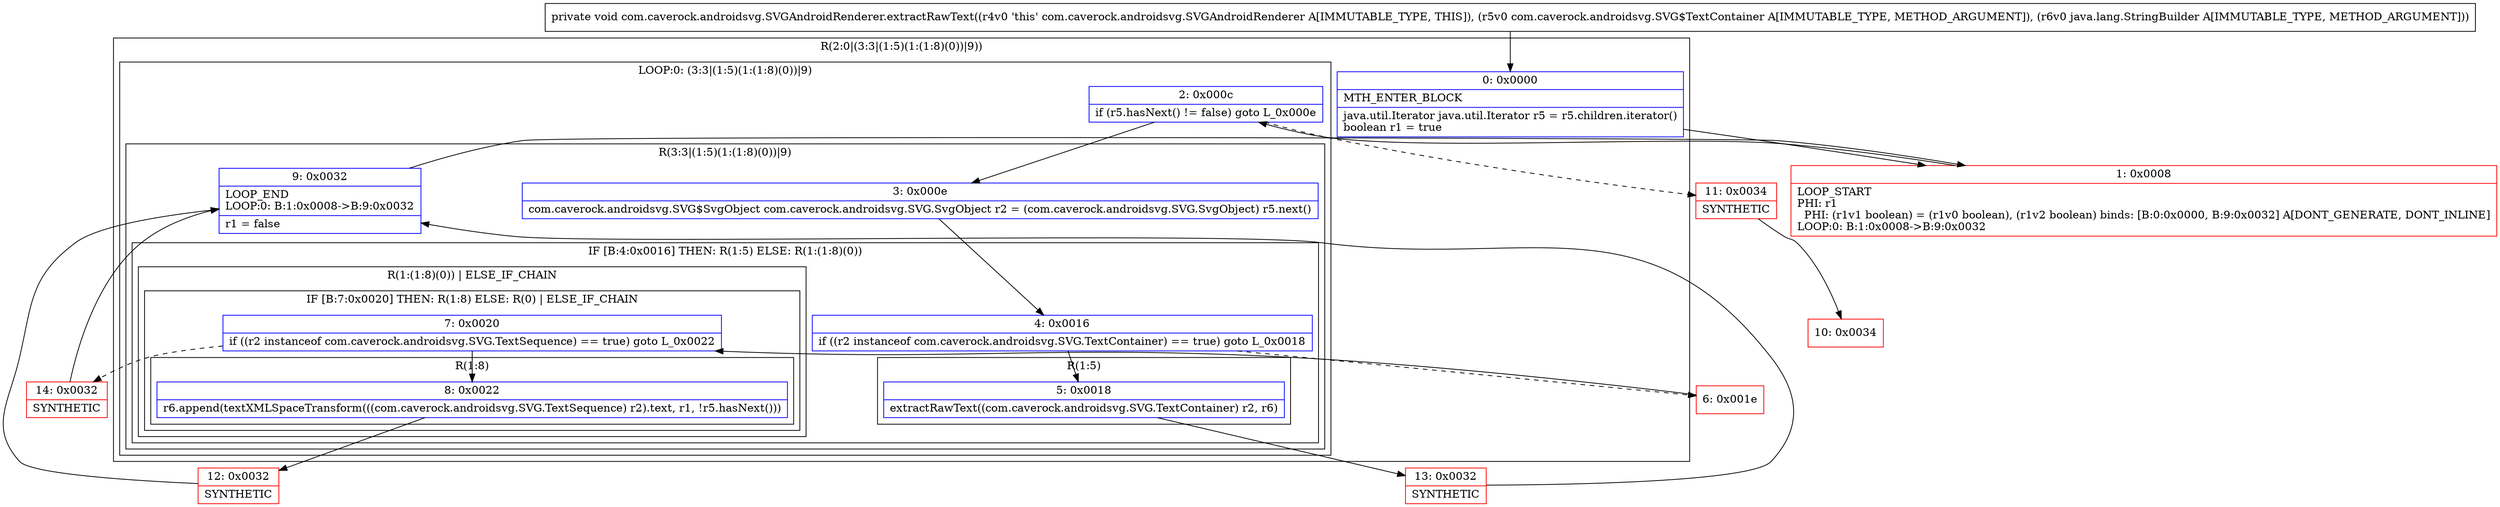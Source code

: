 digraph "CFG forcom.caverock.androidsvg.SVGAndroidRenderer.extractRawText(Lcom\/caverock\/androidsvg\/SVG$TextContainer;Ljava\/lang\/StringBuilder;)V" {
subgraph cluster_Region_1622450376 {
label = "R(2:0|(3:3|(1:5)(1:(1:8)(0))|9))";
node [shape=record,color=blue];
Node_0 [shape=record,label="{0\:\ 0x0000|MTH_ENTER_BLOCK\l|java.util.Iterator java.util.Iterator r5 = r5.children.iterator()\lboolean r1 = true\l}"];
subgraph cluster_LoopRegion_1864602443 {
label = "LOOP:0: (3:3|(1:5)(1:(1:8)(0))|9)";
node [shape=record,color=blue];
Node_2 [shape=record,label="{2\:\ 0x000c|if (r5.hasNext() != false) goto L_0x000e\l}"];
subgraph cluster_Region_1983798934 {
label = "R(3:3|(1:5)(1:(1:8)(0))|9)";
node [shape=record,color=blue];
Node_3 [shape=record,label="{3\:\ 0x000e|com.caverock.androidsvg.SVG$SvgObject com.caverock.androidsvg.SVG.SvgObject r2 = (com.caverock.androidsvg.SVG.SvgObject) r5.next()\l}"];
subgraph cluster_IfRegion_700381180 {
label = "IF [B:4:0x0016] THEN: R(1:5) ELSE: R(1:(1:8)(0))";
node [shape=record,color=blue];
Node_4 [shape=record,label="{4\:\ 0x0016|if ((r2 instanceof com.caverock.androidsvg.SVG.TextContainer) == true) goto L_0x0018\l}"];
subgraph cluster_Region_1517588555 {
label = "R(1:5)";
node [shape=record,color=blue];
Node_5 [shape=record,label="{5\:\ 0x0018|extractRawText((com.caverock.androidsvg.SVG.TextContainer) r2, r6)\l}"];
}
subgraph cluster_Region_531127129 {
label = "R(1:(1:8)(0)) | ELSE_IF_CHAIN\l";
node [shape=record,color=blue];
subgraph cluster_IfRegion_1589292925 {
label = "IF [B:7:0x0020] THEN: R(1:8) ELSE: R(0) | ELSE_IF_CHAIN\l";
node [shape=record,color=blue];
Node_7 [shape=record,label="{7\:\ 0x0020|if ((r2 instanceof com.caverock.androidsvg.SVG.TextSequence) == true) goto L_0x0022\l}"];
subgraph cluster_Region_1816770653 {
label = "R(1:8)";
node [shape=record,color=blue];
Node_8 [shape=record,label="{8\:\ 0x0022|r6.append(textXMLSpaceTransform(((com.caverock.androidsvg.SVG.TextSequence) r2).text, r1, !r5.hasNext()))\l}"];
}
subgraph cluster_Region_1348583754 {
label = "R(0)";
node [shape=record,color=blue];
}
}
}
}
Node_9 [shape=record,label="{9\:\ 0x0032|LOOP_END\lLOOP:0: B:1:0x0008\-\>B:9:0x0032\l|r1 = false\l}"];
}
}
}
Node_1 [shape=record,color=red,label="{1\:\ 0x0008|LOOP_START\lPHI: r1 \l  PHI: (r1v1 boolean) = (r1v0 boolean), (r1v2 boolean) binds: [B:0:0x0000, B:9:0x0032] A[DONT_GENERATE, DONT_INLINE]\lLOOP:0: B:1:0x0008\-\>B:9:0x0032\l}"];
Node_6 [shape=record,color=red,label="{6\:\ 0x001e}"];
Node_10 [shape=record,color=red,label="{10\:\ 0x0034}"];
Node_11 [shape=record,color=red,label="{11\:\ 0x0034|SYNTHETIC\l}"];
Node_12 [shape=record,color=red,label="{12\:\ 0x0032|SYNTHETIC\l}"];
Node_13 [shape=record,color=red,label="{13\:\ 0x0032|SYNTHETIC\l}"];
Node_14 [shape=record,color=red,label="{14\:\ 0x0032|SYNTHETIC\l}"];
MethodNode[shape=record,label="{private void com.caverock.androidsvg.SVGAndroidRenderer.extractRawText((r4v0 'this' com.caverock.androidsvg.SVGAndroidRenderer A[IMMUTABLE_TYPE, THIS]), (r5v0 com.caverock.androidsvg.SVG$TextContainer A[IMMUTABLE_TYPE, METHOD_ARGUMENT]), (r6v0 java.lang.StringBuilder A[IMMUTABLE_TYPE, METHOD_ARGUMENT])) }"];
MethodNode -> Node_0;
Node_0 -> Node_1;
Node_2 -> Node_3;
Node_2 -> Node_11[style=dashed];
Node_3 -> Node_4;
Node_4 -> Node_5;
Node_4 -> Node_6[style=dashed];
Node_5 -> Node_13;
Node_7 -> Node_8;
Node_7 -> Node_14[style=dashed];
Node_8 -> Node_12;
Node_9 -> Node_1;
Node_1 -> Node_2;
Node_6 -> Node_7;
Node_11 -> Node_10;
Node_12 -> Node_9;
Node_13 -> Node_9;
Node_14 -> Node_9;
}

